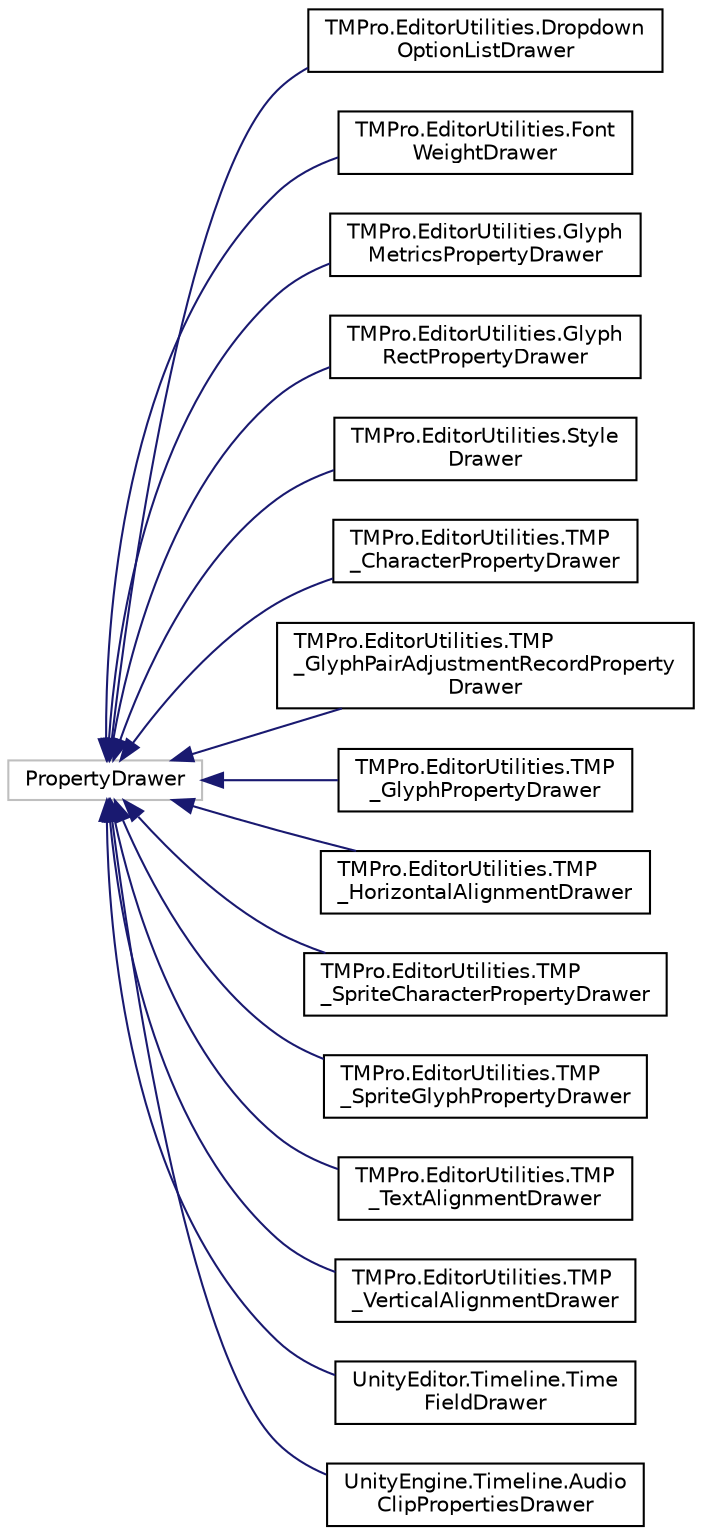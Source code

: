 digraph "Graphical Class Hierarchy"
{
 // LATEX_PDF_SIZE
  edge [fontname="Helvetica",fontsize="10",labelfontname="Helvetica",labelfontsize="10"];
  node [fontname="Helvetica",fontsize="10",shape=record];
  rankdir="LR";
  Node157 [label="PropertyDrawer",height=0.2,width=0.4,color="grey75", fillcolor="white", style="filled",tooltip=" "];
  Node157 -> Node0 [dir="back",color="midnightblue",fontsize="10",style="solid",fontname="Helvetica"];
  Node0 [label="TMPro.EditorUtilities.Dropdown\lOptionListDrawer",height=0.2,width=0.4,color="black", fillcolor="white", style="filled",URL="$class_t_m_pro_1_1_editor_utilities_1_1_dropdown_option_list_drawer.html",tooltip=" "];
  Node157 -> Node159 [dir="back",color="midnightblue",fontsize="10",style="solid",fontname="Helvetica"];
  Node159 [label="TMPro.EditorUtilities.Font\lWeightDrawer",height=0.2,width=0.4,color="black", fillcolor="white", style="filled",URL="$class_t_m_pro_1_1_editor_utilities_1_1_font_weight_drawer.html",tooltip=" "];
  Node157 -> Node160 [dir="back",color="midnightblue",fontsize="10",style="solid",fontname="Helvetica"];
  Node160 [label="TMPro.EditorUtilities.Glyph\lMetricsPropertyDrawer",height=0.2,width=0.4,color="black", fillcolor="white", style="filled",URL="$class_t_m_pro_1_1_editor_utilities_1_1_glyph_metrics_property_drawer.html",tooltip=" "];
  Node157 -> Node161 [dir="back",color="midnightblue",fontsize="10",style="solid",fontname="Helvetica"];
  Node161 [label="TMPro.EditorUtilities.Glyph\lRectPropertyDrawer",height=0.2,width=0.4,color="black", fillcolor="white", style="filled",URL="$class_t_m_pro_1_1_editor_utilities_1_1_glyph_rect_property_drawer.html",tooltip=" "];
  Node157 -> Node162 [dir="back",color="midnightblue",fontsize="10",style="solid",fontname="Helvetica"];
  Node162 [label="TMPro.EditorUtilities.Style\lDrawer",height=0.2,width=0.4,color="black", fillcolor="white", style="filled",URL="$class_t_m_pro_1_1_editor_utilities_1_1_style_drawer.html",tooltip=" "];
  Node157 -> Node163 [dir="back",color="midnightblue",fontsize="10",style="solid",fontname="Helvetica"];
  Node163 [label="TMPro.EditorUtilities.TMP\l_CharacterPropertyDrawer",height=0.2,width=0.4,color="black", fillcolor="white", style="filled",URL="$class_t_m_pro_1_1_editor_utilities_1_1_t_m_p___character_property_drawer.html",tooltip=" "];
  Node157 -> Node164 [dir="back",color="midnightblue",fontsize="10",style="solid",fontname="Helvetica"];
  Node164 [label="TMPro.EditorUtilities.TMP\l_GlyphPairAdjustmentRecordProperty\lDrawer",height=0.2,width=0.4,color="black", fillcolor="white", style="filled",URL="$class_t_m_pro_1_1_editor_utilities_1_1_t_m_p___glyph_pair_adjustment_record_property_drawer.html",tooltip=" "];
  Node157 -> Node165 [dir="back",color="midnightblue",fontsize="10",style="solid",fontname="Helvetica"];
  Node165 [label="TMPro.EditorUtilities.TMP\l_GlyphPropertyDrawer",height=0.2,width=0.4,color="black", fillcolor="white", style="filled",URL="$class_t_m_pro_1_1_editor_utilities_1_1_t_m_p___glyph_property_drawer.html",tooltip=" "];
  Node157 -> Node166 [dir="back",color="midnightblue",fontsize="10",style="solid",fontname="Helvetica"];
  Node166 [label="TMPro.EditorUtilities.TMP\l_HorizontalAlignmentDrawer",height=0.2,width=0.4,color="black", fillcolor="white", style="filled",URL="$class_t_m_pro_1_1_editor_utilities_1_1_t_m_p___horizontal_alignment_drawer.html",tooltip=" "];
  Node157 -> Node167 [dir="back",color="midnightblue",fontsize="10",style="solid",fontname="Helvetica"];
  Node167 [label="TMPro.EditorUtilities.TMP\l_SpriteCharacterPropertyDrawer",height=0.2,width=0.4,color="black", fillcolor="white", style="filled",URL="$class_t_m_pro_1_1_editor_utilities_1_1_t_m_p___sprite_character_property_drawer.html",tooltip=" "];
  Node157 -> Node168 [dir="back",color="midnightblue",fontsize="10",style="solid",fontname="Helvetica"];
  Node168 [label="TMPro.EditorUtilities.TMP\l_SpriteGlyphPropertyDrawer",height=0.2,width=0.4,color="black", fillcolor="white", style="filled",URL="$class_t_m_pro_1_1_editor_utilities_1_1_t_m_p___sprite_glyph_property_drawer.html",tooltip=" "];
  Node157 -> Node169 [dir="back",color="midnightblue",fontsize="10",style="solid",fontname="Helvetica"];
  Node169 [label="TMPro.EditorUtilities.TMP\l_TextAlignmentDrawer",height=0.2,width=0.4,color="black", fillcolor="white", style="filled",URL="$class_t_m_pro_1_1_editor_utilities_1_1_t_m_p___text_alignment_drawer.html",tooltip=" "];
  Node157 -> Node170 [dir="back",color="midnightblue",fontsize="10",style="solid",fontname="Helvetica"];
  Node170 [label="TMPro.EditorUtilities.TMP\l_VerticalAlignmentDrawer",height=0.2,width=0.4,color="black", fillcolor="white", style="filled",URL="$class_t_m_pro_1_1_editor_utilities_1_1_t_m_p___vertical_alignment_drawer.html",tooltip=" "];
  Node157 -> Node171 [dir="back",color="midnightblue",fontsize="10",style="solid",fontname="Helvetica"];
  Node171 [label="UnityEditor.Timeline.Time\lFieldDrawer",height=0.2,width=0.4,color="black", fillcolor="white", style="filled",URL="$class_unity_editor_1_1_timeline_1_1_time_field_drawer.html",tooltip=" "];
  Node157 -> Node172 [dir="back",color="midnightblue",fontsize="10",style="solid",fontname="Helvetica"];
  Node172 [label="UnityEngine.Timeline.Audio\lClipPropertiesDrawer",height=0.2,width=0.4,color="black", fillcolor="white", style="filled",URL="$class_unity_engine_1_1_timeline_1_1_audio_clip_properties_drawer.html",tooltip=" "];
}
